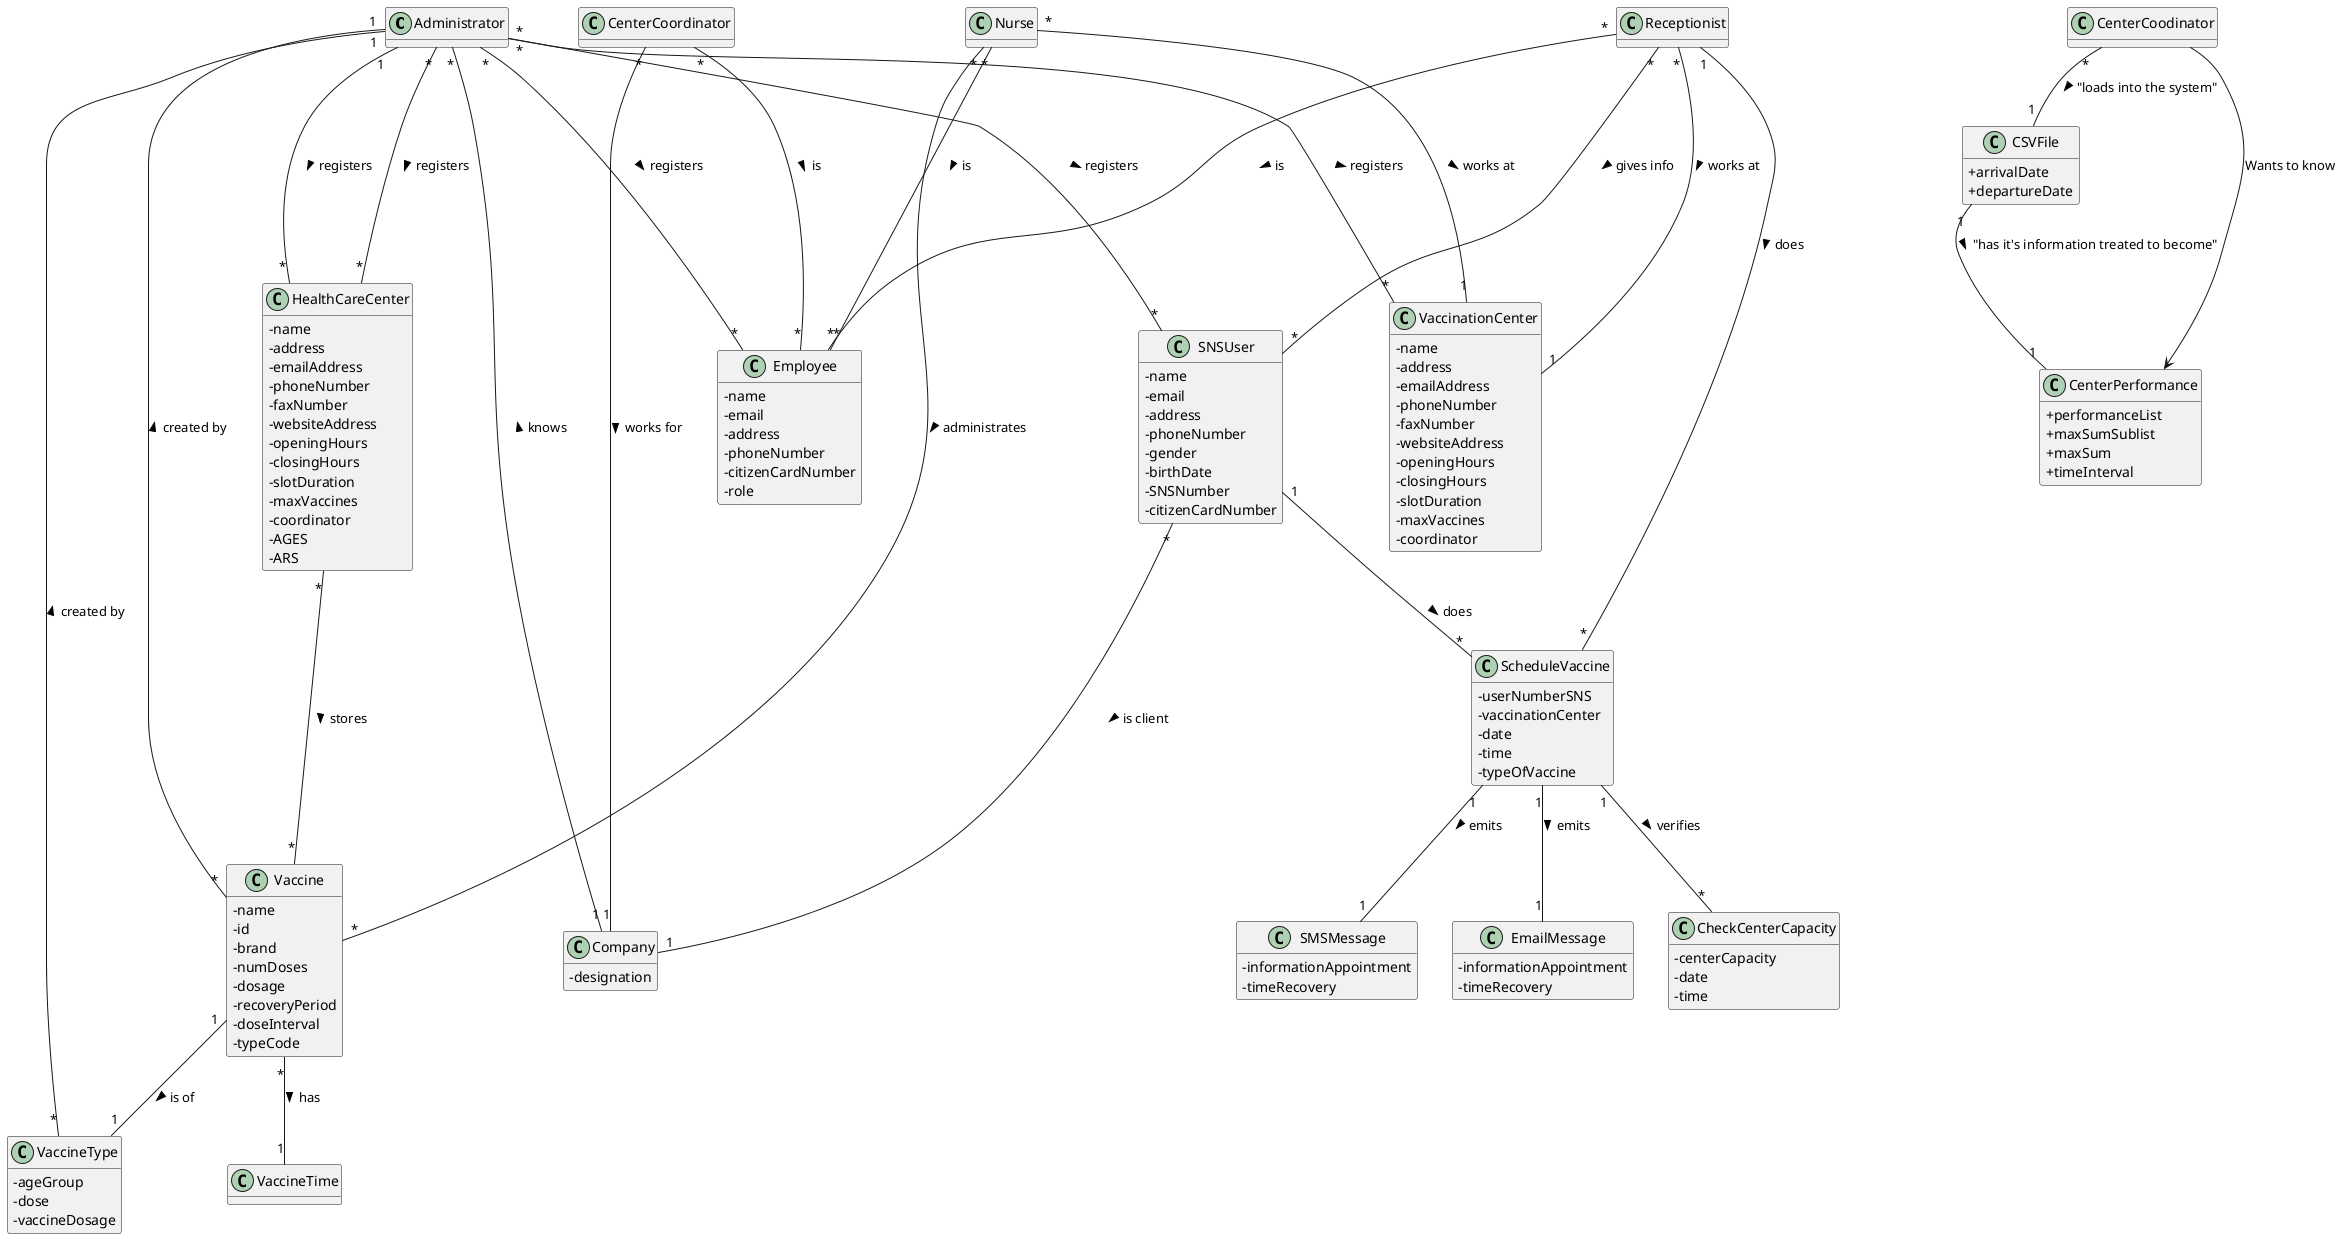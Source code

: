 @startuml
skinparam classAttributeIconSize 0
hide methods

class Administrator{
}

class Nurse{
}

class SNSUser{
- name
 - email
 - address
 - phoneNumber
 - gender
 - birthDate
 - SNSNumber
 - citizenCardNumber
}

class Receptionist{
}

class CenterCoordinator{
}

class Company {
- designation
}

class SMSMessage {
- informationAppointment
- timeRecovery
}

class EmailMessage {
- informationAppointment
- timeRecovery
}

class Vaccine {
- name
 - id
 -  brand
 -  numDoses
 -  dosage
 -  recoveryPeriod
 -  doseInterval
 -  typeCode
}

class VaccineType {
- ageGroup
- dose
- vaccineDosage
}

class CheckCenterCapacity {
- centerCapacity
- date
- time
}

class ScheduleVaccine {
- userNumberSNS
- vaccinationCenter
- date
- time
- typeOfVaccine
}

class VaccinationCenter {
  - name
  - address
  - emailAddress
  - phoneNumber
  - faxNumber
  - websiteAddress
  - openingHours
  - closingHours
  - slotDuration
  - maxVaccines
  - coordinator
}
class HealthCareCenter {
  - name
    - address
    - emailAddress
    - phoneNumber
    - faxNumber
    - websiteAddress
    - openingHours
    - closingHours
    - slotDuration
    - maxVaccines
    - coordinator
    -AGES
    -ARS
  }
class Employee {
     -name
     -email
     -address
     -phoneNumber
     -citizenCardNumber
     -role
}

class CSVFile{
+ arrivalDate
+departureDate
}
class CenterPerformance{
+performanceList
+maxSumSublist
+maxSum
+timeInterval
}


Administrator "*"---"*" Employee: registers >
Administrator "*"---"*" SNSUser : registers >
Administrator "*"---"*" VaccinationCenter : registers >
Administrator "*"---"*" HealthCareCenter : registers >

Company "1"---"*" Administrator : knows >
SNSUser "*"---"1" Company : is client >



Nurse "*"---"*" Vaccine : administrates >
Nurse "*"---"1" VaccinationCenter : works at >
Nurse "*"---"*" Employee: is >

Receptionist "*"---"*" SNSUser : gives info >
Receptionist "*"---"1" VaccinationCenter : works at >
Receptionist "*"---"*" Employee: is >

CenterCoordinator "*"--"1" Company : works for >
CenterCoordinator "*"---"*" Employee: is >
CenterCoodinator "*"--"1" CSVFile : "loads into the system" >
CenterCoodinator --> CenterPerformance : "Wants to know"
CSVFile "1"--"1" CenterPerformance :"has it's information treated to become" >


Vaccine "1"--"1" VaccineType : is of >
Vaccine "*"--"1" VaccineTime : has >

ScheduleVaccine "1"--"*" CheckCenterCapacity : verifies >
HealthCareCenter "*"---"*" Vaccine : stores >
VaccineType "*"--"1" Administrator : created by >
Vaccine "*"--"1" Administrator : created by >

Receptionist "1"--"*" ScheduleVaccine : does >
ScheduleVaccine "1"--"1" EmailMessage : emits >
ScheduleVaccine "1"--"1" SMSMessage : emits >
SNSUser "1"--"*" ScheduleVaccine : does >
Administrator "1"--"*" HealthCareCenter : registers >



@endum